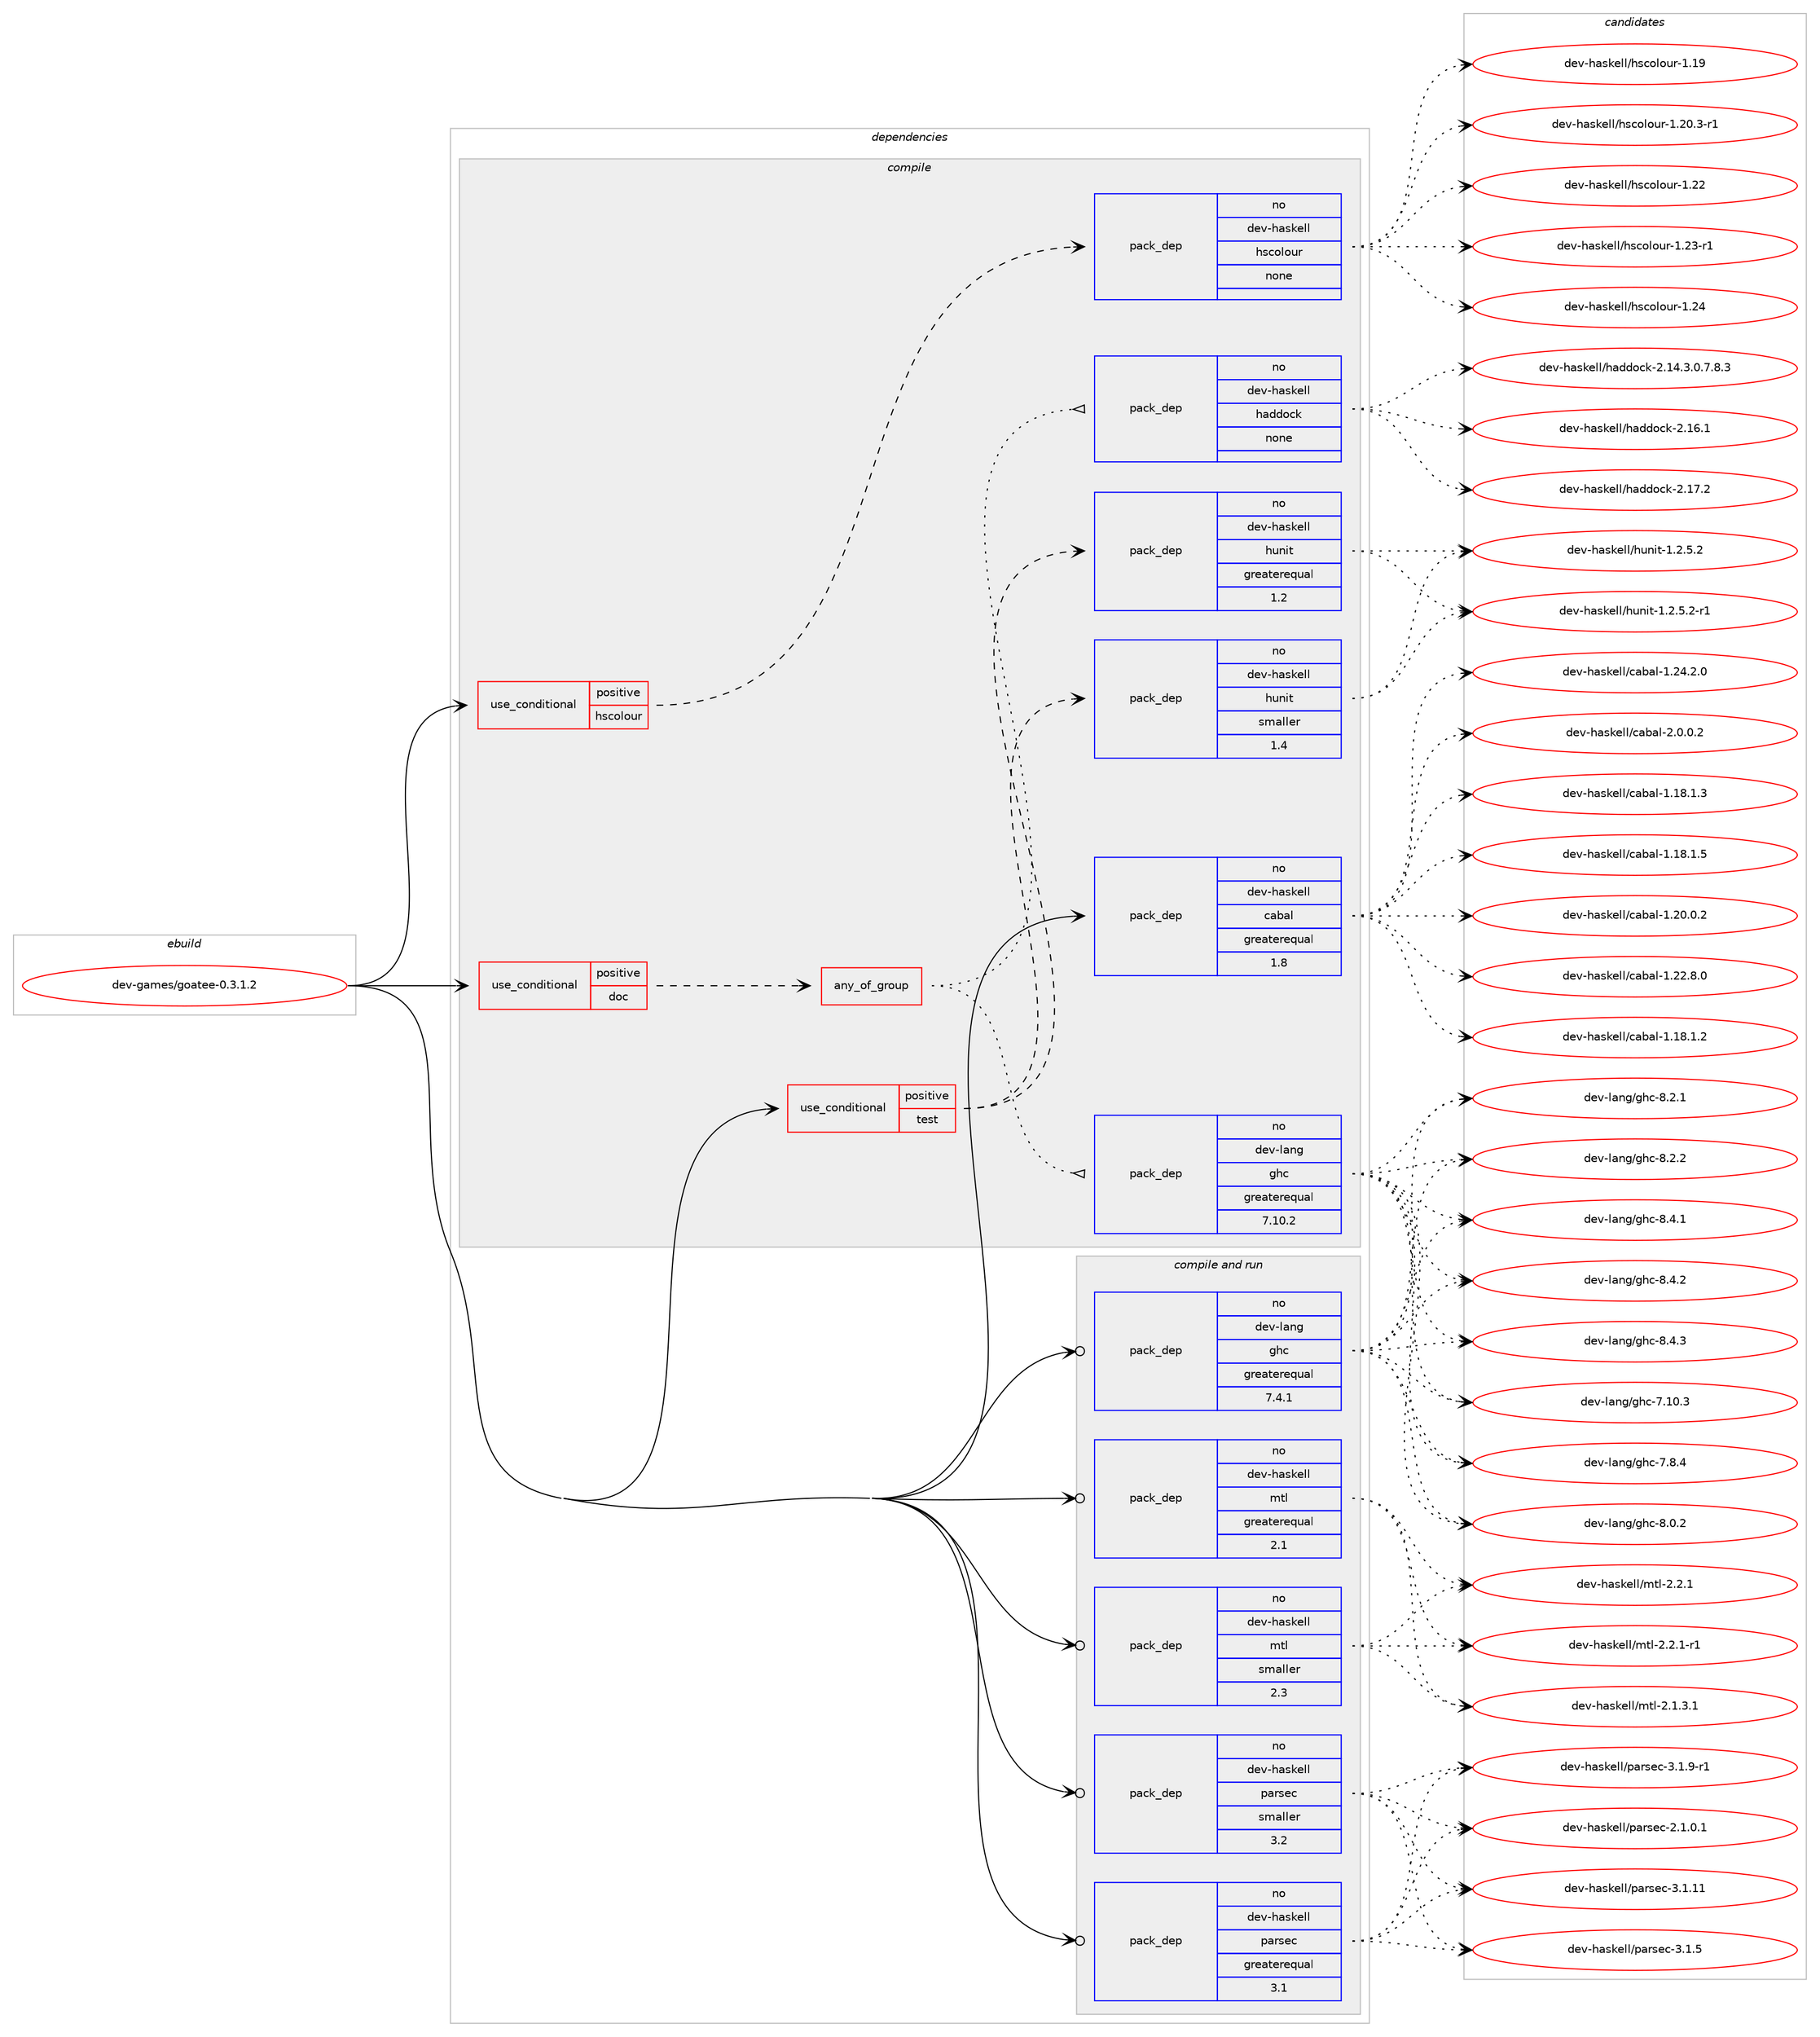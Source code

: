 digraph prolog {

# *************
# Graph options
# *************

newrank=true;
concentrate=true;
compound=true;
graph [rankdir=LR,fontname=Helvetica,fontsize=10,ranksep=1.5];#, ranksep=2.5, nodesep=0.2];
edge  [arrowhead=vee];
node  [fontname=Helvetica,fontsize=10];

# **********
# The ebuild
# **********

subgraph cluster_leftcol {
color=gray;
rank=same;
label=<<i>ebuild</i>>;
id [label="dev-games/goatee-0.3.1.2", color=red, width=4, href="../dev-games/goatee-0.3.1.2.svg"];
}

# ****************
# The dependencies
# ****************

subgraph cluster_midcol {
color=gray;
label=<<i>dependencies</i>>;
subgraph cluster_compile {
fillcolor="#eeeeee";
style=filled;
label=<<i>compile</i>>;
subgraph cond358311 {
dependency1324702 [label=<<TABLE BORDER="0" CELLBORDER="1" CELLSPACING="0" CELLPADDING="4"><TR><TD ROWSPAN="3" CELLPADDING="10">use_conditional</TD></TR><TR><TD>positive</TD></TR><TR><TD>doc</TD></TR></TABLE>>, shape=none, color=red];
subgraph any20467 {
dependency1324703 [label=<<TABLE BORDER="0" CELLBORDER="1" CELLSPACING="0" CELLPADDING="4"><TR><TD CELLPADDING="10">any_of_group</TD></TR></TABLE>>, shape=none, color=red];subgraph pack945372 {
dependency1324704 [label=<<TABLE BORDER="0" CELLBORDER="1" CELLSPACING="0" CELLPADDING="4" WIDTH="220"><TR><TD ROWSPAN="6" CELLPADDING="30">pack_dep</TD></TR><TR><TD WIDTH="110">no</TD></TR><TR><TD>dev-haskell</TD></TR><TR><TD>haddock</TD></TR><TR><TD>none</TD></TR><TR><TD></TD></TR></TABLE>>, shape=none, color=blue];
}
dependency1324703:e -> dependency1324704:w [weight=20,style="dotted",arrowhead="oinv"];
subgraph pack945373 {
dependency1324705 [label=<<TABLE BORDER="0" CELLBORDER="1" CELLSPACING="0" CELLPADDING="4" WIDTH="220"><TR><TD ROWSPAN="6" CELLPADDING="30">pack_dep</TD></TR><TR><TD WIDTH="110">no</TD></TR><TR><TD>dev-lang</TD></TR><TR><TD>ghc</TD></TR><TR><TD>greaterequal</TD></TR><TR><TD>7.10.2</TD></TR></TABLE>>, shape=none, color=blue];
}
dependency1324703:e -> dependency1324705:w [weight=20,style="dotted",arrowhead="oinv"];
}
dependency1324702:e -> dependency1324703:w [weight=20,style="dashed",arrowhead="vee"];
}
id:e -> dependency1324702:w [weight=20,style="solid",arrowhead="vee"];
subgraph cond358312 {
dependency1324706 [label=<<TABLE BORDER="0" CELLBORDER="1" CELLSPACING="0" CELLPADDING="4"><TR><TD ROWSPAN="3" CELLPADDING="10">use_conditional</TD></TR><TR><TD>positive</TD></TR><TR><TD>hscolour</TD></TR></TABLE>>, shape=none, color=red];
subgraph pack945374 {
dependency1324707 [label=<<TABLE BORDER="0" CELLBORDER="1" CELLSPACING="0" CELLPADDING="4" WIDTH="220"><TR><TD ROWSPAN="6" CELLPADDING="30">pack_dep</TD></TR><TR><TD WIDTH="110">no</TD></TR><TR><TD>dev-haskell</TD></TR><TR><TD>hscolour</TD></TR><TR><TD>none</TD></TR><TR><TD></TD></TR></TABLE>>, shape=none, color=blue];
}
dependency1324706:e -> dependency1324707:w [weight=20,style="dashed",arrowhead="vee"];
}
id:e -> dependency1324706:w [weight=20,style="solid",arrowhead="vee"];
subgraph cond358313 {
dependency1324708 [label=<<TABLE BORDER="0" CELLBORDER="1" CELLSPACING="0" CELLPADDING="4"><TR><TD ROWSPAN="3" CELLPADDING="10">use_conditional</TD></TR><TR><TD>positive</TD></TR><TR><TD>test</TD></TR></TABLE>>, shape=none, color=red];
subgraph pack945375 {
dependency1324709 [label=<<TABLE BORDER="0" CELLBORDER="1" CELLSPACING="0" CELLPADDING="4" WIDTH="220"><TR><TD ROWSPAN="6" CELLPADDING="30">pack_dep</TD></TR><TR><TD WIDTH="110">no</TD></TR><TR><TD>dev-haskell</TD></TR><TR><TD>hunit</TD></TR><TR><TD>greaterequal</TD></TR><TR><TD>1.2</TD></TR></TABLE>>, shape=none, color=blue];
}
dependency1324708:e -> dependency1324709:w [weight=20,style="dashed",arrowhead="vee"];
subgraph pack945376 {
dependency1324710 [label=<<TABLE BORDER="0" CELLBORDER="1" CELLSPACING="0" CELLPADDING="4" WIDTH="220"><TR><TD ROWSPAN="6" CELLPADDING="30">pack_dep</TD></TR><TR><TD WIDTH="110">no</TD></TR><TR><TD>dev-haskell</TD></TR><TR><TD>hunit</TD></TR><TR><TD>smaller</TD></TR><TR><TD>1.4</TD></TR></TABLE>>, shape=none, color=blue];
}
dependency1324708:e -> dependency1324710:w [weight=20,style="dashed",arrowhead="vee"];
}
id:e -> dependency1324708:w [weight=20,style="solid",arrowhead="vee"];
subgraph pack945377 {
dependency1324711 [label=<<TABLE BORDER="0" CELLBORDER="1" CELLSPACING="0" CELLPADDING="4" WIDTH="220"><TR><TD ROWSPAN="6" CELLPADDING="30">pack_dep</TD></TR><TR><TD WIDTH="110">no</TD></TR><TR><TD>dev-haskell</TD></TR><TR><TD>cabal</TD></TR><TR><TD>greaterequal</TD></TR><TR><TD>1.8</TD></TR></TABLE>>, shape=none, color=blue];
}
id:e -> dependency1324711:w [weight=20,style="solid",arrowhead="vee"];
}
subgraph cluster_compileandrun {
fillcolor="#eeeeee";
style=filled;
label=<<i>compile and run</i>>;
subgraph pack945378 {
dependency1324712 [label=<<TABLE BORDER="0" CELLBORDER="1" CELLSPACING="0" CELLPADDING="4" WIDTH="220"><TR><TD ROWSPAN="6" CELLPADDING="30">pack_dep</TD></TR><TR><TD WIDTH="110">no</TD></TR><TR><TD>dev-haskell</TD></TR><TR><TD>mtl</TD></TR><TR><TD>greaterequal</TD></TR><TR><TD>2.1</TD></TR></TABLE>>, shape=none, color=blue];
}
id:e -> dependency1324712:w [weight=20,style="solid",arrowhead="odotvee"];
subgraph pack945379 {
dependency1324713 [label=<<TABLE BORDER="0" CELLBORDER="1" CELLSPACING="0" CELLPADDING="4" WIDTH="220"><TR><TD ROWSPAN="6" CELLPADDING="30">pack_dep</TD></TR><TR><TD WIDTH="110">no</TD></TR><TR><TD>dev-haskell</TD></TR><TR><TD>mtl</TD></TR><TR><TD>smaller</TD></TR><TR><TD>2.3</TD></TR></TABLE>>, shape=none, color=blue];
}
id:e -> dependency1324713:w [weight=20,style="solid",arrowhead="odotvee"];
subgraph pack945380 {
dependency1324714 [label=<<TABLE BORDER="0" CELLBORDER="1" CELLSPACING="0" CELLPADDING="4" WIDTH="220"><TR><TD ROWSPAN="6" CELLPADDING="30">pack_dep</TD></TR><TR><TD WIDTH="110">no</TD></TR><TR><TD>dev-haskell</TD></TR><TR><TD>parsec</TD></TR><TR><TD>greaterequal</TD></TR><TR><TD>3.1</TD></TR></TABLE>>, shape=none, color=blue];
}
id:e -> dependency1324714:w [weight=20,style="solid",arrowhead="odotvee"];
subgraph pack945381 {
dependency1324715 [label=<<TABLE BORDER="0" CELLBORDER="1" CELLSPACING="0" CELLPADDING="4" WIDTH="220"><TR><TD ROWSPAN="6" CELLPADDING="30">pack_dep</TD></TR><TR><TD WIDTH="110">no</TD></TR><TR><TD>dev-haskell</TD></TR><TR><TD>parsec</TD></TR><TR><TD>smaller</TD></TR><TR><TD>3.2</TD></TR></TABLE>>, shape=none, color=blue];
}
id:e -> dependency1324715:w [weight=20,style="solid",arrowhead="odotvee"];
subgraph pack945382 {
dependency1324716 [label=<<TABLE BORDER="0" CELLBORDER="1" CELLSPACING="0" CELLPADDING="4" WIDTH="220"><TR><TD ROWSPAN="6" CELLPADDING="30">pack_dep</TD></TR><TR><TD WIDTH="110">no</TD></TR><TR><TD>dev-lang</TD></TR><TR><TD>ghc</TD></TR><TR><TD>greaterequal</TD></TR><TR><TD>7.4.1</TD></TR></TABLE>>, shape=none, color=blue];
}
id:e -> dependency1324716:w [weight=20,style="solid",arrowhead="odotvee"];
}
subgraph cluster_run {
fillcolor="#eeeeee";
style=filled;
label=<<i>run</i>>;
}
}

# **************
# The candidates
# **************

subgraph cluster_choices {
rank=same;
color=gray;
label=<<i>candidates</i>>;

subgraph choice945372 {
color=black;
nodesep=1;
choice1001011184510497115107101108108471049710010011199107455046495246514648465546564651 [label="dev-haskell/haddock-2.14.3.0.7.8.3", color=red, width=4,href="../dev-haskell/haddock-2.14.3.0.7.8.3.svg"];
choice100101118451049711510710110810847104971001001119910745504649544649 [label="dev-haskell/haddock-2.16.1", color=red, width=4,href="../dev-haskell/haddock-2.16.1.svg"];
choice100101118451049711510710110810847104971001001119910745504649554650 [label="dev-haskell/haddock-2.17.2", color=red, width=4,href="../dev-haskell/haddock-2.17.2.svg"];
dependency1324704:e -> choice1001011184510497115107101108108471049710010011199107455046495246514648465546564651:w [style=dotted,weight="100"];
dependency1324704:e -> choice100101118451049711510710110810847104971001001119910745504649544649:w [style=dotted,weight="100"];
dependency1324704:e -> choice100101118451049711510710110810847104971001001119910745504649554650:w [style=dotted,weight="100"];
}
subgraph choice945373 {
color=black;
nodesep=1;
choice1001011184510897110103471031049945554649484651 [label="dev-lang/ghc-7.10.3", color=red, width=4,href="../dev-lang/ghc-7.10.3.svg"];
choice10010111845108971101034710310499455546564652 [label="dev-lang/ghc-7.8.4", color=red, width=4,href="../dev-lang/ghc-7.8.4.svg"];
choice10010111845108971101034710310499455646484650 [label="dev-lang/ghc-8.0.2", color=red, width=4,href="../dev-lang/ghc-8.0.2.svg"];
choice10010111845108971101034710310499455646504649 [label="dev-lang/ghc-8.2.1", color=red, width=4,href="../dev-lang/ghc-8.2.1.svg"];
choice10010111845108971101034710310499455646504650 [label="dev-lang/ghc-8.2.2", color=red, width=4,href="../dev-lang/ghc-8.2.2.svg"];
choice10010111845108971101034710310499455646524649 [label="dev-lang/ghc-8.4.1", color=red, width=4,href="../dev-lang/ghc-8.4.1.svg"];
choice10010111845108971101034710310499455646524650 [label="dev-lang/ghc-8.4.2", color=red, width=4,href="../dev-lang/ghc-8.4.2.svg"];
choice10010111845108971101034710310499455646524651 [label="dev-lang/ghc-8.4.3", color=red, width=4,href="../dev-lang/ghc-8.4.3.svg"];
dependency1324705:e -> choice1001011184510897110103471031049945554649484651:w [style=dotted,weight="100"];
dependency1324705:e -> choice10010111845108971101034710310499455546564652:w [style=dotted,weight="100"];
dependency1324705:e -> choice10010111845108971101034710310499455646484650:w [style=dotted,weight="100"];
dependency1324705:e -> choice10010111845108971101034710310499455646504649:w [style=dotted,weight="100"];
dependency1324705:e -> choice10010111845108971101034710310499455646504650:w [style=dotted,weight="100"];
dependency1324705:e -> choice10010111845108971101034710310499455646524649:w [style=dotted,weight="100"];
dependency1324705:e -> choice10010111845108971101034710310499455646524650:w [style=dotted,weight="100"];
dependency1324705:e -> choice10010111845108971101034710310499455646524651:w [style=dotted,weight="100"];
}
subgraph choice945374 {
color=black;
nodesep=1;
choice100101118451049711510710110810847104115991111081111171144549464957 [label="dev-haskell/hscolour-1.19", color=red, width=4,href="../dev-haskell/hscolour-1.19.svg"];
choice10010111845104971151071011081084710411599111108111117114454946504846514511449 [label="dev-haskell/hscolour-1.20.3-r1", color=red, width=4,href="../dev-haskell/hscolour-1.20.3-r1.svg"];
choice100101118451049711510710110810847104115991111081111171144549465050 [label="dev-haskell/hscolour-1.22", color=red, width=4,href="../dev-haskell/hscolour-1.22.svg"];
choice1001011184510497115107101108108471041159911110811111711445494650514511449 [label="dev-haskell/hscolour-1.23-r1", color=red, width=4,href="../dev-haskell/hscolour-1.23-r1.svg"];
choice100101118451049711510710110810847104115991111081111171144549465052 [label="dev-haskell/hscolour-1.24", color=red, width=4,href="../dev-haskell/hscolour-1.24.svg"];
dependency1324707:e -> choice100101118451049711510710110810847104115991111081111171144549464957:w [style=dotted,weight="100"];
dependency1324707:e -> choice10010111845104971151071011081084710411599111108111117114454946504846514511449:w [style=dotted,weight="100"];
dependency1324707:e -> choice100101118451049711510710110810847104115991111081111171144549465050:w [style=dotted,weight="100"];
dependency1324707:e -> choice1001011184510497115107101108108471041159911110811111711445494650514511449:w [style=dotted,weight="100"];
dependency1324707:e -> choice100101118451049711510710110810847104115991111081111171144549465052:w [style=dotted,weight="100"];
}
subgraph choice945375 {
color=black;
nodesep=1;
choice1001011184510497115107101108108471041171101051164549465046534650 [label="dev-haskell/hunit-1.2.5.2", color=red, width=4,href="../dev-haskell/hunit-1.2.5.2.svg"];
choice10010111845104971151071011081084710411711010511645494650465346504511449 [label="dev-haskell/hunit-1.2.5.2-r1", color=red, width=4,href="../dev-haskell/hunit-1.2.5.2-r1.svg"];
dependency1324709:e -> choice1001011184510497115107101108108471041171101051164549465046534650:w [style=dotted,weight="100"];
dependency1324709:e -> choice10010111845104971151071011081084710411711010511645494650465346504511449:w [style=dotted,weight="100"];
}
subgraph choice945376 {
color=black;
nodesep=1;
choice1001011184510497115107101108108471041171101051164549465046534650 [label="dev-haskell/hunit-1.2.5.2", color=red, width=4,href="../dev-haskell/hunit-1.2.5.2.svg"];
choice10010111845104971151071011081084710411711010511645494650465346504511449 [label="dev-haskell/hunit-1.2.5.2-r1", color=red, width=4,href="../dev-haskell/hunit-1.2.5.2-r1.svg"];
dependency1324710:e -> choice1001011184510497115107101108108471041171101051164549465046534650:w [style=dotted,weight="100"];
dependency1324710:e -> choice10010111845104971151071011081084710411711010511645494650465346504511449:w [style=dotted,weight="100"];
}
subgraph choice945377 {
color=black;
nodesep=1;
choice10010111845104971151071011081084799979897108454946495646494650 [label="dev-haskell/cabal-1.18.1.2", color=red, width=4,href="../dev-haskell/cabal-1.18.1.2.svg"];
choice10010111845104971151071011081084799979897108454946495646494651 [label="dev-haskell/cabal-1.18.1.3", color=red, width=4,href="../dev-haskell/cabal-1.18.1.3.svg"];
choice10010111845104971151071011081084799979897108454946495646494653 [label="dev-haskell/cabal-1.18.1.5", color=red, width=4,href="../dev-haskell/cabal-1.18.1.5.svg"];
choice10010111845104971151071011081084799979897108454946504846484650 [label="dev-haskell/cabal-1.20.0.2", color=red, width=4,href="../dev-haskell/cabal-1.20.0.2.svg"];
choice10010111845104971151071011081084799979897108454946505046564648 [label="dev-haskell/cabal-1.22.8.0", color=red, width=4,href="../dev-haskell/cabal-1.22.8.0.svg"];
choice10010111845104971151071011081084799979897108454946505246504648 [label="dev-haskell/cabal-1.24.2.0", color=red, width=4,href="../dev-haskell/cabal-1.24.2.0.svg"];
choice100101118451049711510710110810847999798971084550464846484650 [label="dev-haskell/cabal-2.0.0.2", color=red, width=4,href="../dev-haskell/cabal-2.0.0.2.svg"];
dependency1324711:e -> choice10010111845104971151071011081084799979897108454946495646494650:w [style=dotted,weight="100"];
dependency1324711:e -> choice10010111845104971151071011081084799979897108454946495646494651:w [style=dotted,weight="100"];
dependency1324711:e -> choice10010111845104971151071011081084799979897108454946495646494653:w [style=dotted,weight="100"];
dependency1324711:e -> choice10010111845104971151071011081084799979897108454946504846484650:w [style=dotted,weight="100"];
dependency1324711:e -> choice10010111845104971151071011081084799979897108454946505046564648:w [style=dotted,weight="100"];
dependency1324711:e -> choice10010111845104971151071011081084799979897108454946505246504648:w [style=dotted,weight="100"];
dependency1324711:e -> choice100101118451049711510710110810847999798971084550464846484650:w [style=dotted,weight="100"];
}
subgraph choice945378 {
color=black;
nodesep=1;
choice1001011184510497115107101108108471091161084550464946514649 [label="dev-haskell/mtl-2.1.3.1", color=red, width=4,href="../dev-haskell/mtl-2.1.3.1.svg"];
choice100101118451049711510710110810847109116108455046504649 [label="dev-haskell/mtl-2.2.1", color=red, width=4,href="../dev-haskell/mtl-2.2.1.svg"];
choice1001011184510497115107101108108471091161084550465046494511449 [label="dev-haskell/mtl-2.2.1-r1", color=red, width=4,href="../dev-haskell/mtl-2.2.1-r1.svg"];
dependency1324712:e -> choice1001011184510497115107101108108471091161084550464946514649:w [style=dotted,weight="100"];
dependency1324712:e -> choice100101118451049711510710110810847109116108455046504649:w [style=dotted,weight="100"];
dependency1324712:e -> choice1001011184510497115107101108108471091161084550465046494511449:w [style=dotted,weight="100"];
}
subgraph choice945379 {
color=black;
nodesep=1;
choice1001011184510497115107101108108471091161084550464946514649 [label="dev-haskell/mtl-2.1.3.1", color=red, width=4,href="../dev-haskell/mtl-2.1.3.1.svg"];
choice100101118451049711510710110810847109116108455046504649 [label="dev-haskell/mtl-2.2.1", color=red, width=4,href="../dev-haskell/mtl-2.2.1.svg"];
choice1001011184510497115107101108108471091161084550465046494511449 [label="dev-haskell/mtl-2.2.1-r1", color=red, width=4,href="../dev-haskell/mtl-2.2.1-r1.svg"];
dependency1324713:e -> choice1001011184510497115107101108108471091161084550464946514649:w [style=dotted,weight="100"];
dependency1324713:e -> choice100101118451049711510710110810847109116108455046504649:w [style=dotted,weight="100"];
dependency1324713:e -> choice1001011184510497115107101108108471091161084550465046494511449:w [style=dotted,weight="100"];
}
subgraph choice945380 {
color=black;
nodesep=1;
choice10010111845104971151071011081084711297114115101994550464946484649 [label="dev-haskell/parsec-2.1.0.1", color=red, width=4,href="../dev-haskell/parsec-2.1.0.1.svg"];
choice100101118451049711510710110810847112971141151019945514649464949 [label="dev-haskell/parsec-3.1.11", color=red, width=4,href="../dev-haskell/parsec-3.1.11.svg"];
choice1001011184510497115107101108108471129711411510199455146494653 [label="dev-haskell/parsec-3.1.5", color=red, width=4,href="../dev-haskell/parsec-3.1.5.svg"];
choice10010111845104971151071011081084711297114115101994551464946574511449 [label="dev-haskell/parsec-3.1.9-r1", color=red, width=4,href="../dev-haskell/parsec-3.1.9-r1.svg"];
dependency1324714:e -> choice10010111845104971151071011081084711297114115101994550464946484649:w [style=dotted,weight="100"];
dependency1324714:e -> choice100101118451049711510710110810847112971141151019945514649464949:w [style=dotted,weight="100"];
dependency1324714:e -> choice1001011184510497115107101108108471129711411510199455146494653:w [style=dotted,weight="100"];
dependency1324714:e -> choice10010111845104971151071011081084711297114115101994551464946574511449:w [style=dotted,weight="100"];
}
subgraph choice945381 {
color=black;
nodesep=1;
choice10010111845104971151071011081084711297114115101994550464946484649 [label="dev-haskell/parsec-2.1.0.1", color=red, width=4,href="../dev-haskell/parsec-2.1.0.1.svg"];
choice100101118451049711510710110810847112971141151019945514649464949 [label="dev-haskell/parsec-3.1.11", color=red, width=4,href="../dev-haskell/parsec-3.1.11.svg"];
choice1001011184510497115107101108108471129711411510199455146494653 [label="dev-haskell/parsec-3.1.5", color=red, width=4,href="../dev-haskell/parsec-3.1.5.svg"];
choice10010111845104971151071011081084711297114115101994551464946574511449 [label="dev-haskell/parsec-3.1.9-r1", color=red, width=4,href="../dev-haskell/parsec-3.1.9-r1.svg"];
dependency1324715:e -> choice10010111845104971151071011081084711297114115101994550464946484649:w [style=dotted,weight="100"];
dependency1324715:e -> choice100101118451049711510710110810847112971141151019945514649464949:w [style=dotted,weight="100"];
dependency1324715:e -> choice1001011184510497115107101108108471129711411510199455146494653:w [style=dotted,weight="100"];
dependency1324715:e -> choice10010111845104971151071011081084711297114115101994551464946574511449:w [style=dotted,weight="100"];
}
subgraph choice945382 {
color=black;
nodesep=1;
choice1001011184510897110103471031049945554649484651 [label="dev-lang/ghc-7.10.3", color=red, width=4,href="../dev-lang/ghc-7.10.3.svg"];
choice10010111845108971101034710310499455546564652 [label="dev-lang/ghc-7.8.4", color=red, width=4,href="../dev-lang/ghc-7.8.4.svg"];
choice10010111845108971101034710310499455646484650 [label="dev-lang/ghc-8.0.2", color=red, width=4,href="../dev-lang/ghc-8.0.2.svg"];
choice10010111845108971101034710310499455646504649 [label="dev-lang/ghc-8.2.1", color=red, width=4,href="../dev-lang/ghc-8.2.1.svg"];
choice10010111845108971101034710310499455646504650 [label="dev-lang/ghc-8.2.2", color=red, width=4,href="../dev-lang/ghc-8.2.2.svg"];
choice10010111845108971101034710310499455646524649 [label="dev-lang/ghc-8.4.1", color=red, width=4,href="../dev-lang/ghc-8.4.1.svg"];
choice10010111845108971101034710310499455646524650 [label="dev-lang/ghc-8.4.2", color=red, width=4,href="../dev-lang/ghc-8.4.2.svg"];
choice10010111845108971101034710310499455646524651 [label="dev-lang/ghc-8.4.3", color=red, width=4,href="../dev-lang/ghc-8.4.3.svg"];
dependency1324716:e -> choice1001011184510897110103471031049945554649484651:w [style=dotted,weight="100"];
dependency1324716:e -> choice10010111845108971101034710310499455546564652:w [style=dotted,weight="100"];
dependency1324716:e -> choice10010111845108971101034710310499455646484650:w [style=dotted,weight="100"];
dependency1324716:e -> choice10010111845108971101034710310499455646504649:w [style=dotted,weight="100"];
dependency1324716:e -> choice10010111845108971101034710310499455646504650:w [style=dotted,weight="100"];
dependency1324716:e -> choice10010111845108971101034710310499455646524649:w [style=dotted,weight="100"];
dependency1324716:e -> choice10010111845108971101034710310499455646524650:w [style=dotted,weight="100"];
dependency1324716:e -> choice10010111845108971101034710310499455646524651:w [style=dotted,weight="100"];
}
}

}
